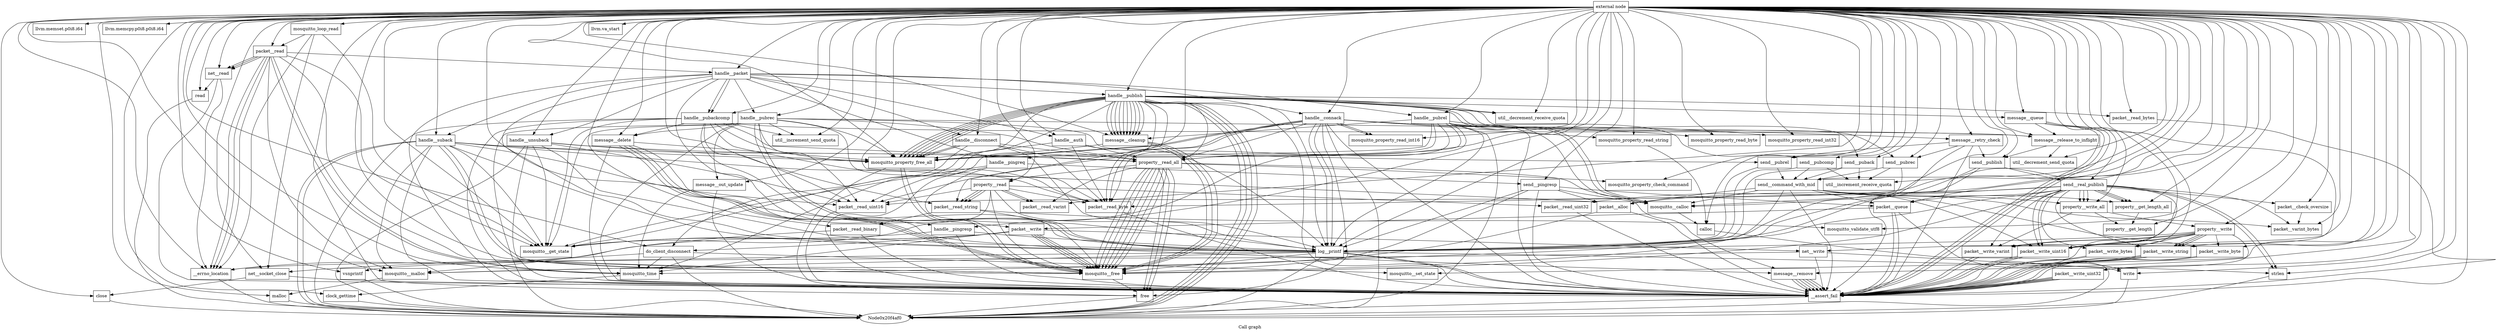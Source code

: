 digraph "Call graph" {
	label="Call graph";

	Node0x2014400 [shape=record,label="{external node}"];
	Node0x2014400 -> Node0x1ee3490;
	Node0x2014400 -> Node0x1ef5330;
	Node0x2014400 -> Node0x1ef5360;
	Node0x2014400 -> Node0x1ef53c0;
	Node0x2014400 -> Node0x1ef53f0;
	Node0x2014400 -> Node0x1fafff0;
	Node0x2014400 -> Node0x1fb0060;
	Node0x2014400 -> Node0x1fb0220;
	Node0x2014400 -> Node0x1fb0450;
	Node0x2014400 -> Node0x1fb04c0;
	Node0x2014400 -> Node0x1fb05a0;
	Node0x2014400 -> Node0x201dc80;
	Node0x2014400 -> Node0x201dcb0;
	Node0x2014400 -> Node0x201de40;
	Node0x2014400 -> Node0x201de70;
	Node0x2014400 -> Node0x20f6160;
	Node0x2014400 -> Node0x1ee5d00;
	Node0x2014400 -> Node0x20f65c0;
	Node0x2014400 -> Node0x20f6710;
	Node0x2014400 -> Node0x1ee7b60;
	Node0x2014400 -> Node0x1ee7b90;
	Node0x2014400 -> Node0x1fb0290;
	Node0x2014400 -> Node0x1ee7ce0;
	Node0x2014400 -> Node0x1ee7c30;
	Node0x2014400 -> Node0x1ee7d80;
	Node0x2014400 -> Node0x1ee7e20;
	Node0x2014400 -> Node0x20f6190;
	Node0x2014400 -> Node0x1ee7af0;
	Node0x2014400 -> Node0x20f6740;
	Node0x2014400 -> Node0x1ee7f60;
	Node0x2014400 -> Node0x20f62b0;
	Node0x2014400 -> Node0x20f6080;
	Node0x2014400 -> Node0x20f66a0;
	Node0x2014400 -> Node0x20f64e0;
	Node0x2014400 -> Node0x20f60f0;
	Node0x2014400 -> Node0x201dbb0;
	Node0x2014400 -> Node0x1ee5d30;
	Node0x2014400 -> Node0x1fb0170;
	Node0x2014400 -> Node0x1ee83a0;
	Node0x2014400 -> Node0x1ee67b0;
	Node0x2014400 -> Node0x1ee6820;
	Node0x2014400 -> Node0x1fb0330;
	Node0x2014400 -> Node0x1ee69c0;
	Node0x2014400 -> Node0x20f6320;
	Node0x2014400 -> Node0x1ee6a60;
	Node0x2014400 -> Node0x1ee6a90;
	Node0x2014400 -> Node0x20f6010;
	Node0x2014400 -> Node0x20f6240;
	Node0x2014400 -> Node0x1ee6bd0;
	Node0x2014400 -> Node0x1f0a5b0;
	Node0x2014400 -> Node0x1f0a6b0;
	Node0x2014400 -> Node0x1f0a820;
	Node0x2014400 -> Node0x1f0a850;
	Node0x2014400 -> Node0x1f0aaa0;
	Node0x2014400 -> Node0x1f0aad0;
	Node0x2014400 -> Node0x1f0ab80;
	Node0x2014400 -> Node0x1f0abb0;
	Node0x2014400 -> Node0x1f0ac70;
	Node0x2014400 -> Node0x1f0ad30;
	Node0x2014400 -> Node0x1ee7df0;
	Node0x2014400 -> Node0x1f0b020;
	Node0x2014400 -> Node0x1fb02c0;
	Node0x2014400 -> Node0x1f0b050;
	Node0x2014400 -> Node0x1fb03e0;
	Node0x2014400 -> Node0x1f0b4e0;
	Node0x2014400 -> Node0x1ee5e40;
	Node0x2014400 -> Node0x1ee5ee0;
	Node0x2014400 -> Node0x1ee5f10;
	Node0x2014400 -> Node0x201da60;
	Node0x2014400 -> Node0x201dad0;
	Node0x2014400 -> Node0x201db40;
	Node0x2014400 -> Node0x1fb04f0;
	Node0x2014400 -> Node0x1f0af70;
	Node0x2014400 -> Node0x201dd20;
	Node0x2014400 -> Node0x20f6400;
	Node0x2014400 -> Node0x1ee6250;
	Node0x2014400 -> Node0x20f65f0;
	Node0x2014400 -> Node0x20f6470;
	Node0x2014400 -> Node0x20f6550;
	Node0x2014400 -> Node0x1ee7ff0;
	Node0x2014400 -> Node0x1f1b240;
	Node0x2014400 -> Node0x1fb0100;
	Node0x2014400 -> Node0x1ee6c40;
	Node0x2014400 -> Node0x201dd90;
	Node0x2014400 -> Node0x1ee6560;
	Node0x2014400 -> Node0x201df70;
	Node0x2014400 -> Node0x20f6390;
	Node0x2014400 -> Node0x1ee8410;
	Node0x2014400 -> Node0x1fb00d0;
	Node0x1ef5330 [shape=record,label="{__errno_location}"];
	Node0x1ef5330 -> Node0x20f4af0;
	Node0x1ee3490 [shape=record,label="{clock_gettime}"];
	Node0x1ee3490 -> Node0x20f4af0;
	Node0x1ef5360 [shape=record,label="{close}"];
	Node0x1ef5360 -> Node0x20f4af0;
	Node0x1ee7b60 [shape=record,label="{handle__unsuback}"];
	Node0x1ee7b60 -> Node0x1fb04c0;
	Node0x1ee7b60 -> Node0x201dd90;
	Node0x1ee7b60 -> Node0x1fb0290;
	Node0x1ee7b60 -> Node0x20f6010;
	Node0x1ee7b60 -> Node0x1fb02c0;
	Node0x1ee7b60 -> Node0x20f4af0;
	Node0x1ee7b60 -> Node0x1fb03e0;
	Node0x1ee7b90 [shape=record,label="{calloc}"];
	Node0x1ee7b90 -> Node0x20f4af0;
	Node0x1fb0290 [shape=record,label="{log__printf}"];
	Node0x1fb0290 -> Node0x1fb04c0;
	Node0x1fb0290 -> Node0x1fb04c0;
	Node0x1fb0290 -> Node0x1ef53f0;
	Node0x1fb0290 -> Node0x20f6740;
	Node0x1fb0290 -> Node0x1ee7c30;
	Node0x1fb0290 -> Node0x20f4af0;
	Node0x1fb0290 -> Node0x1ee7af0;
	Node0x1ee7ce0 [shape=record,label="{llvm.va_start}"];
	Node0x1ee7c30 [shape=record,label="{vsnprintf}"];
	Node0x1ee7c30 -> Node0x20f4af0;
	Node0x1ee7d80 [shape=record,label="{mosquitto_loop_read}"];
	Node0x1ee7d80 -> Node0x1ee7df0;
	Node0x1ee7d80 -> Node0x1ef5330;
	Node0x1ee7d80 -> Node0x1fb0170;
	Node0x1ee7d80 -> Node0x201dd90;
	Node0x1ee7e20 [shape=record,label="{read}"];
	Node0x1ee7e20 -> Node0x20f4af0;
	Node0x20f6190 [shape=record,label="{mosquitto__calloc}"];
	Node0x20f6190 -> Node0x1ee7b90;
	Node0x201dc80 [shape=record,label="{handle__disconnect}"];
	Node0x201dc80 -> Node0x1fb0330;
	Node0x201dc80 -> Node0x1fb02c0;
	Node0x201dc80 -> Node0x1fb03e0;
	Node0x201dc80 -> Node0x1fb0290;
	Node0x201dc80 -> Node0x1fb0060;
	Node0x201dc80 -> Node0x1fb03e0;
	Node0x201dcb0 [shape=record,label="{handle__pingreq}"];
	Node0x201dcb0 -> Node0x1fb04c0;
	Node0x201dcb0 -> Node0x201dd90;
	Node0x201dcb0 -> Node0x1fb0290;
	Node0x201dcb0 -> Node0x201dd20;
	Node0x201de40 [shape=record,label="{handle__pingresp}"];
	Node0x201de40 -> Node0x1fb04c0;
	Node0x201de40 -> Node0x201dd90;
	Node0x201de40 -> Node0x1fb0290;
	Node0x201de70 [shape=record,label="{handle__pubackcomp}"];
	Node0x201de70 -> Node0x1fb04c0;
	Node0x201de70 -> Node0x201dd90;
	Node0x201de70 -> Node0x201df70;
	Node0x201de70 -> Node0x20f6010;
	Node0x201de70 -> Node0x1fb0330;
	Node0x201de70 -> Node0x1fb02c0;
	Node0x201de70 -> Node0x1fb0290;
	Node0x201de70 -> Node0x20f6080;
	Node0x201de70 -> Node0x20f4af0;
	Node0x201de70 -> Node0x1fb03e0;
	Node0x201de70 -> Node0x20f60f0;
	Node0x20f6160 [shape=record,label="{handle__publish}"];
	Node0x20f6160 -> Node0x1fb04c0;
	Node0x20f6160 -> Node0x201dd90;
	Node0x20f6160 -> Node0x20f6190;
	Node0x20f6160 -> Node0x20f6240;
	Node0x20f6160 -> Node0x20f62b0;
	Node0x20f6160 -> Node0x20f62b0;
	Node0x20f6160 -> Node0x20f62b0;
	Node0x20f6160 -> Node0x20f6010;
	Node0x20f6160 -> Node0x20f62b0;
	Node0x20f6160 -> Node0x20f62b0;
	Node0x20f6160 -> Node0x1fb02c0;
	Node0x20f6160 -> Node0x20f6190;
	Node0x20f6160 -> Node0x20f62b0;
	Node0x20f6160 -> Node0x1fb03e0;
	Node0x20f6160 -> Node0x20f6320;
	Node0x20f6160 -> Node0x20f62b0;
	Node0x20f6160 -> Node0x1fb03e0;
	Node0x20f6160 -> Node0x1fb0290;
	Node0x20f6160 -> Node0x1fb0100;
	Node0x20f6160 -> Node0x20f4af0;
	Node0x20f6160 -> Node0x20f4af0;
	Node0x20f6160 -> Node0x20f62b0;
	Node0x20f6160 -> Node0x1fb03e0;
	Node0x20f6160 -> Node0x20f6390;
	Node0x20f6160 -> Node0x20f6400;
	Node0x20f6160 -> Node0x20f4af0;
	Node0x20f6160 -> Node0x20f4af0;
	Node0x20f6160 -> Node0x20f62b0;
	Node0x20f6160 -> Node0x1fb03e0;
	Node0x20f6160 -> Node0x20f6390;
	Node0x20f6160 -> Node0x20f6470;
	Node0x20f6160 -> Node0x20f64e0;
	Node0x20f6160 -> Node0x1fb03e0;
	Node0x20f6160 -> Node0x20f62b0;
	Node0x20f6160 -> Node0x1fb03e0;
	Node0x1ee5d00 [shape=record,label="{handle__pubrec}"];
	Node0x1ee5d00 -> Node0x1fb04c0;
	Node0x1ee5d00 -> Node0x201dd90;
	Node0x1ee5d00 -> Node0x20f6010;
	Node0x1ee5d00 -> Node0x1fb0330;
	Node0x1ee5d00 -> Node0x1fb02c0;
	Node0x1ee5d00 -> Node0x1fb03e0;
	Node0x1ee5d00 -> Node0x1fb0290;
	Node0x1ee5d00 -> Node0x1ee5d30;
	Node0x1ee5d00 -> Node0x20f6080;
	Node0x1ee5d00 -> Node0x20f4af0;
	Node0x1ee5d00 -> Node0x201df70;
	Node0x1ee5d00 -> Node0x20f60f0;
	Node0x1ee5d00 -> Node0x1fb0290;
	Node0x1ee5d00 -> Node0x20f6550;
	Node0x1ee7f60 [shape=record,label="{malloc}"];
	Node0x1ee7f60 -> Node0x20f4af0;
	Node0x20f65c0 [shape=record,label="{handle__pubrel}"];
	Node0x20f65c0 -> Node0x1fb04c0;
	Node0x20f65c0 -> Node0x201dd90;
	Node0x20f65c0 -> Node0x20f6010;
	Node0x20f65c0 -> Node0x1fb0330;
	Node0x20f65c0 -> Node0x1fb02c0;
	Node0x20f65c0 -> Node0x1fb0290;
	Node0x20f65c0 -> Node0x20f65f0;
	Node0x20f65c0 -> Node0x20f66a0;
	Node0x20f65c0 -> Node0x20f4af0;
	Node0x20f65c0 -> Node0x1fb03e0;
	Node0x20f65c0 -> Node0x20f62b0;
	Node0x20f6710 [shape=record,label="{handle__suback}"];
	Node0x20f6710 -> Node0x1fb04c0;
	Node0x20f6710 -> Node0x201dd90;
	Node0x20f6710 -> Node0x1fb0290;
	Node0x20f6710 -> Node0x20f6010;
	Node0x20f6710 -> Node0x1fb02c0;
	Node0x20f6710 -> Node0x20f6740;
	Node0x20f6710 -> Node0x1fb0330;
	Node0x20f6710 -> Node0x1ee7af0;
	Node0x20f6710 -> Node0x20f4af0;
	Node0x20f6710 -> Node0x20f4af0;
	Node0x20f6710 -> Node0x1fb03e0;
	Node0x20f6710 -> Node0x1ee7af0;
	Node0x1ef53c0 [shape=record,label="{llvm.memset.p0i8.i64}"];
	Node0x1ef53f0 [shape=record,label="{strlen}"];
	Node0x1ef53f0 -> Node0x20f4af0;
	Node0x1fafff0 [shape=record,label="{llvm.memcpy.p0i8.p0i8.i64}"];
	Node0x1fb0060 [shape=record,label="{do_client_disconnect}"];
	Node0x1fb0060 -> Node0x1fb00d0;
	Node0x1fb0060 -> Node0x1fb0170;
	Node0x1fb0060 -> Node0x1fb0100;
	Node0x1fb0060 -> Node0x20f4af0;
	Node0x1fb0220 [shape=record,label="{handle__auth}"];
	Node0x1fb0220 -> Node0x1fb0290;
	Node0x1fb0220 -> Node0x1fb0330;
	Node0x1fb0220 -> Node0x1fb02c0;
	Node0x1fb0220 -> Node0x1fb03e0;
	Node0x1fb0450 [shape=record,label="{handle__connack}"];
	Node0x1fb0450 -> Node0x1fb04c0;
	Node0x1fb0450 -> Node0x1fb0330;
	Node0x1fb0450 -> Node0x1fb0330;
	Node0x1fb0450 -> Node0x1fb02c0;
	Node0x1fb0450 -> Node0x1fb0290;
	Node0x1fb0450 -> Node0x1fb04f0;
	Node0x1fb0450 -> Node0x1fb05a0;
	Node0x1fb0450 -> Node0x1fb03e0;
	Node0x1fb0450 -> Node0x201da60;
	Node0x1fb0450 -> Node0x201dad0;
	Node0x1fb0450 -> Node0x201dad0;
	Node0x1fb0450 -> Node0x201db40;
	Node0x1fb0450 -> Node0x1fb0290;
	Node0x1fb0450 -> Node0x20f4af0;
	Node0x1fb0450 -> Node0x1fb03e0;
	Node0x1fb0450 -> Node0x201dbb0;
	Node0x1fb04c0 [shape=record,label="{__assert_fail}"];
	Node0x1fb04c0 -> Node0x20f4af0;
	Node0x1fb05a0 [shape=record,label="{free}"];
	Node0x1fb05a0 -> Node0x20f4af0;
	Node0x1ee7af0 [shape=record,label="{mosquitto__free}"];
	Node0x1ee7af0 -> Node0x1fb05a0;
	Node0x20f6740 [shape=record,label="{mosquitto__malloc}"];
	Node0x20f6740 -> Node0x1ee7f60;
	Node0x20f62b0 [shape=record,label="{message__cleanup}"];
	Node0x20f62b0 -> Node0x1ee7af0;
	Node0x20f62b0 -> Node0x1ee7af0;
	Node0x20f62b0 -> Node0x1fb03e0;
	Node0x20f62b0 -> Node0x1ee7af0;
	Node0x20f6080 [shape=record,label="{message__delete}"];
	Node0x20f6080 -> Node0x1fb04c0;
	Node0x20f6080 -> Node0x20f66a0;
	Node0x20f6080 -> Node0x1ee7af0;
	Node0x20f6080 -> Node0x1ee7af0;
	Node0x20f6080 -> Node0x1fb03e0;
	Node0x20f6080 -> Node0x1ee7af0;
	Node0x20f66a0 [shape=record,label="{message__remove}"];
	Node0x20f66a0 -> Node0x1fb04c0;
	Node0x20f66a0 -> Node0x1fb04c0;
	Node0x20f66a0 -> Node0x1fb04c0;
	Node0x20f66a0 -> Node0x1fb04c0;
	Node0x20f66a0 -> Node0x1fb04c0;
	Node0x20f66a0 -> Node0x1fb04c0;
	Node0x20f64e0 [shape=record,label="{message__queue}"];
	Node0x20f64e0 -> Node0x1fb04c0;
	Node0x20f64e0 -> Node0x1fb04c0;
	Node0x20f64e0 -> Node0x1fb04c0;
	Node0x20f64e0 -> Node0x20f60f0;
	Node0x20f60f0 [shape=record,label="{message__release_to_inflight}"];
	Node0x20f60f0 -> Node0x1ee7ff0;
	Node0x20f60f0 -> Node0x1ee8410;
	Node0x201dbb0 [shape=record,label="{message__retry_check}"];
	Node0x201dbb0 -> Node0x1fb0100;
	Node0x201dbb0 -> Node0x1fb04c0;
	Node0x201dbb0 -> Node0x1ee7ff0;
	Node0x201dbb0 -> Node0x20f6470;
	Node0x201dbb0 -> Node0x20f6550;
	Node0x1ee5d30 [shape=record,label="{message__out_update}"];
	Node0x1ee5d30 -> Node0x1fb04c0;
	Node0x1ee5d30 -> Node0x1fb0100;
	Node0x1fb0170 [shape=record,label="{net__socket_close}"];
	Node0x1fb0170 -> Node0x1fb04c0;
	Node0x1fb0170 -> Node0x1ef5360;
	Node0x1ee83a0 [shape=record,label="{net__read}"];
	Node0x1ee83a0 -> Node0x1fb04c0;
	Node0x1ee83a0 -> Node0x1ef5330;
	Node0x1ee83a0 -> Node0x1ee7e20;
	Node0x1ee67b0 [shape=record,label="{net__write}"];
	Node0x1ee67b0 -> Node0x1fb04c0;
	Node0x1ee67b0 -> Node0x1ef5330;
	Node0x1ee67b0 -> Node0x1ee6820;
	Node0x1ee6820 [shape=record,label="{write}"];
	Node0x1ee6820 -> Node0x20f4af0;
	Node0x1fb0330 [shape=record,label="{packet__read_byte}"];
	Node0x1fb0330 -> Node0x1fb04c0;
	Node0x1ee69c0 [shape=record,label="{packet__write_byte}"];
	Node0x1ee69c0 -> Node0x1fb04c0;
	Node0x1ee69c0 -> Node0x1fb04c0;
	Node0x20f6320 [shape=record,label="{packet__read_bytes}"];
	Node0x20f6320 -> Node0x1fb04c0;
	Node0x1ee6a60 [shape=record,label="{packet__write_bytes}"];
	Node0x1ee6a60 -> Node0x1fb04c0;
	Node0x1ee6a60 -> Node0x1fb04c0;
	Node0x1ee6a90 [shape=record,label="{packet__read_binary}"];
	Node0x1ee6a90 -> Node0x1fb04c0;
	Node0x1ee6a90 -> Node0x20f6740;
	Node0x20f6010 [shape=record,label="{packet__read_uint16}"];
	Node0x20f6010 -> Node0x1fb04c0;
	Node0x20f6240 [shape=record,label="{packet__read_string}"];
	Node0x20f6240 -> Node0x1ee6a90;
	Node0x20f6240 -> Node0x1ee6c40;
	Node0x20f6240 -> Node0x1ee7af0;
	Node0x1ee6bd0 [shape=record,label="{packet__write_string}"];
	Node0x1ee6bd0 -> Node0x1fb04c0;
	Node0x1ee6bd0 -> Node0x1fb04c0;
	Node0x1ee6bd0 -> Node0x1fb04c0;
	Node0x1ee6bd0 -> Node0x1fb04c0;
	Node0x1f0a5b0 [shape=record,label="{packet__write_uint16}"];
	Node0x1f0a5b0 -> Node0x1fb04c0;
	Node0x1f0a5b0 -> Node0x1fb04c0;
	Node0x1f0a5b0 -> Node0x1fb04c0;
	Node0x1f0a6b0 [shape=record,label="{packet__read_uint32}"];
	Node0x1f0a6b0 -> Node0x1fb04c0;
	Node0x1f0a820 [shape=record,label="{packet__write_uint32}"];
	Node0x1f0a820 -> Node0x1fb04c0;
	Node0x1f0a820 -> Node0x1fb04c0;
	Node0x1f0a820 -> Node0x1fb04c0;
	Node0x1f0a820 -> Node0x1fb04c0;
	Node0x1f0a820 -> Node0x1fb04c0;
	Node0x1f0a850 [shape=record,label="{packet__read_varint}"];
	Node0x1f0aaa0 [shape=record,label="{packet__write_varint}"];
	Node0x1f0aaa0 -> Node0x1fb04c0;
	Node0x1f0aaa0 -> Node0x1fb04c0;
	Node0x1f0aad0 [shape=record,label="{packet__varint_bytes}"];
	Node0x1f0ab80 [shape=record,label="{packet__alloc}"];
	Node0x1f0ab80 -> Node0x1fb04c0;
	Node0x1f0ab80 -> Node0x20f6740;
	Node0x1f0abb0 [shape=record,label="{packet__queue}"];
	Node0x1f0abb0 -> Node0x1fb04c0;
	Node0x1f0abb0 -> Node0x1fb04c0;
	Node0x1f0abb0 -> Node0x1ee6820;
	Node0x1f0abb0 -> Node0x1f0ac70;
	Node0x1f0ac70 [shape=record,label="{packet__write}"];
	Node0x1f0ac70 -> Node0x201dd90;
	Node0x1f0ac70 -> Node0x1ee67b0;
	Node0x1f0ac70 -> Node0x1ef5330;
	Node0x1f0ac70 -> Node0x1fb0060;
	Node0x1f0ac70 -> Node0x1ee7af0;
	Node0x1f0ac70 -> Node0x1ee7af0;
	Node0x1f0ac70 -> Node0x1ee7af0;
	Node0x1f0ac70 -> Node0x1ee7af0;
	Node0x1f0ac70 -> Node0x1fb0100;
	Node0x1f0ad30 [shape=record,label="{packet__check_oversize}"];
	Node0x1f0ad30 -> Node0x1f0aad0;
	Node0x1ee7df0 [shape=record,label="{packet__read}"];
	Node0x1ee7df0 -> Node0x201dd90;
	Node0x1ee7df0 -> Node0x1ee83a0;
	Node0x1ee7df0 -> Node0x1ef5330;
	Node0x1ee7df0 -> Node0x1ee83a0;
	Node0x1ee7df0 -> Node0x1ef5330;
	Node0x1ee7df0 -> Node0x20f6740;
	Node0x1ee7df0 -> Node0x1ee83a0;
	Node0x1ee7df0 -> Node0x1ef5330;
	Node0x1ee7df0 -> Node0x1fb0100;
	Node0x1ee7df0 -> Node0x1f0af70;
	Node0x1ee7df0 -> Node0x1ee7af0;
	Node0x1ee7df0 -> Node0x1fb0100;
	Node0x1f0b020 [shape=record,label="{property__read}"];
	Node0x1f0b020 -> Node0x1f0a850;
	Node0x1f0b020 -> Node0x1fb0330;
	Node0x1f0b020 -> Node0x20f6010;
	Node0x1f0b020 -> Node0x1f0a6b0;
	Node0x1f0b020 -> Node0x1f0a850;
	Node0x1f0b020 -> Node0x20f6240;
	Node0x1f0b020 -> Node0x1ee6a90;
	Node0x1f0b020 -> Node0x20f6240;
	Node0x1f0b020 -> Node0x20f6240;
	Node0x1f0b020 -> Node0x1ee7af0;
	Node0x1f0b020 -> Node0x1fb0290;
	Node0x1fb02c0 [shape=record,label="{property__read_all}"];
	Node0x1fb02c0 -> Node0x1f0a850;
	Node0x1fb02c0 -> Node0x20f6190;
	Node0x1fb02c0 -> Node0x1ee7af0;
	Node0x1fb02c0 -> Node0x1ee7af0;
	Node0x1fb02c0 -> Node0x1fb05a0;
	Node0x1fb02c0 -> Node0x1f0b020;
	Node0x1fb02c0 -> Node0x1ee7af0;
	Node0x1fb02c0 -> Node0x1ee7af0;
	Node0x1fb02c0 -> Node0x1ee7af0;
	Node0x1fb02c0 -> Node0x1fb05a0;
	Node0x1fb02c0 -> Node0x1f0b050;
	Node0x1fb02c0 -> Node0x1ee7af0;
	Node0x1fb02c0 -> Node0x1ee7af0;
	Node0x1fb02c0 -> Node0x1fb05a0;
	Node0x1f0b050 [shape=record,label="{mosquitto_property_check_command}"];
	Node0x1fb03e0 [shape=record,label="{mosquitto_property_free_all}"];
	Node0x1fb03e0 -> Node0x1ee7af0;
	Node0x1fb03e0 -> Node0x1ee7af0;
	Node0x1fb03e0 -> Node0x1fb05a0;
	Node0x1f0b4e0 [shape=record,label="{property__get_length}"];
	Node0x1ee5e40 [shape=record,label="{property__get_length_all}"];
	Node0x1ee5e40 -> Node0x1f0b4e0;
	Node0x1ee5ee0 [shape=record,label="{property__write}"];
	Node0x1ee5ee0 -> Node0x1f0aaa0;
	Node0x1ee5ee0 -> Node0x1ee69c0;
	Node0x1ee5ee0 -> Node0x1f0a5b0;
	Node0x1ee5ee0 -> Node0x1f0a820;
	Node0x1ee5ee0 -> Node0x1f0aaa0;
	Node0x1ee5ee0 -> Node0x1ee6bd0;
	Node0x1ee5ee0 -> Node0x1f0a5b0;
	Node0x1ee5ee0 -> Node0x1ee6a60;
	Node0x1ee5ee0 -> Node0x1ee6bd0;
	Node0x1ee5ee0 -> Node0x1ee6bd0;
	Node0x1ee5ee0 -> Node0x1fb0290;
	Node0x1ee5f10 [shape=record,label="{property__write_all}"];
	Node0x1ee5f10 -> Node0x1f0b4e0;
	Node0x1ee5f10 -> Node0x1f0aaa0;
	Node0x1ee5f10 -> Node0x1ee5ee0;
	Node0x201da60 [shape=record,label="{mosquitto_property_read_byte}"];
	Node0x201dad0 [shape=record,label="{mosquitto_property_read_int16}"];
	Node0x201db40 [shape=record,label="{mosquitto_property_read_int32}"];
	Node0x1fb04f0 [shape=record,label="{mosquitto_property_read_string}"];
	Node0x1fb04f0 -> Node0x1ee7b90;
	Node0x1f0af70 [shape=record,label="{handle__packet}"];
	Node0x1f0af70 -> Node0x1fb04c0;
	Node0x1f0af70 -> Node0x201dcb0;
	Node0x1f0af70 -> Node0x201de40;
	Node0x1f0af70 -> Node0x201de70;
	Node0x1f0af70 -> Node0x201de70;
	Node0x1f0af70 -> Node0x20f6160;
	Node0x1f0af70 -> Node0x1ee5d00;
	Node0x1f0af70 -> Node0x20f65c0;
	Node0x1f0af70 -> Node0x1fb0450;
	Node0x1f0af70 -> Node0x20f6710;
	Node0x1f0af70 -> Node0x1ee7b60;
	Node0x1f0af70 -> Node0x201dc80;
	Node0x1f0af70 -> Node0x1fb0220;
	Node0x1f0af70 -> Node0x1fb0290;
	Node0x201dd20 [shape=record,label="{send__pingresp}"];
	Node0x201dd20 -> Node0x1fb0290;
	Node0x201dd20 -> Node0x1fb04c0;
	Node0x201dd20 -> Node0x20f6190;
	Node0x201dd20 -> Node0x1f0ab80;
	Node0x201dd20 -> Node0x1ee7af0;
	Node0x201dd20 -> Node0x1f0abb0;
	Node0x20f6400 [shape=record,label="{send__puback}"];
	Node0x20f6400 -> Node0x1fb0290;
	Node0x20f6400 -> Node0x1ee6560;
	Node0x20f6400 -> Node0x1ee6250;
	Node0x1ee6250 [shape=record,label="{send__command_with_mid}"];
	Node0x1ee6250 -> Node0x1fb04c0;
	Node0x1ee6250 -> Node0x20f6190;
	Node0x1ee6250 -> Node0x1ee5e40;
	Node0x1ee6250 -> Node0x1f0aad0;
	Node0x1ee6250 -> Node0x1f0ab80;
	Node0x1ee6250 -> Node0x1ee7af0;
	Node0x1ee6250 -> Node0x1f0a5b0;
	Node0x1ee6250 -> Node0x1ee69c0;
	Node0x1ee6250 -> Node0x1ee5f10;
	Node0x1ee6250 -> Node0x1f0abb0;
	Node0x20f65f0 [shape=record,label="{send__pubcomp}"];
	Node0x20f65f0 -> Node0x1fb0290;
	Node0x20f65f0 -> Node0x1ee6560;
	Node0x20f65f0 -> Node0x1ee6250;
	Node0x20f6470 [shape=record,label="{send__pubrec}"];
	Node0x20f6470 -> Node0x1fb0290;
	Node0x20f6470 -> Node0x1ee6560;
	Node0x20f6470 -> Node0x1ee6250;
	Node0x20f6550 [shape=record,label="{send__pubrel}"];
	Node0x20f6550 -> Node0x1fb0290;
	Node0x20f6550 -> Node0x1ee6250;
	Node0x1ee7ff0 [shape=record,label="{send__publish}"];
	Node0x1ee7ff0 -> Node0x1fb04c0;
	Node0x1ee7ff0 -> Node0x1fb0290;
	Node0x1ee7ff0 -> Node0x1f1b240;
	Node0x1f1b240 [shape=record,label="{send__real_publish}"];
	Node0x1f1b240 -> Node0x1fb04c0;
	Node0x1f1b240 -> Node0x1ef53f0;
	Node0x1f1b240 -> Node0x1ee5e40;
	Node0x1f1b240 -> Node0x1ee5e40;
	Node0x1f1b240 -> Node0x1ee5e40;
	Node0x1f1b240 -> Node0x1f0aad0;
	Node0x1f1b240 -> Node0x1f0ad30;
	Node0x1f1b240 -> Node0x1fb0290;
	Node0x1f1b240 -> Node0x20f6190;
	Node0x1f1b240 -> Node0x1f0ab80;
	Node0x1f1b240 -> Node0x1ee7af0;
	Node0x1f1b240 -> Node0x1ef53f0;
	Node0x1f1b240 -> Node0x1ee6bd0;
	Node0x1f1b240 -> Node0x1f0a5b0;
	Node0x1f1b240 -> Node0x1f0a5b0;
	Node0x1f1b240 -> Node0x1f0aaa0;
	Node0x1f1b240 -> Node0x1ee5f10;
	Node0x1f1b240 -> Node0x1ee5f10;
	Node0x1f1b240 -> Node0x1ee5f10;
	Node0x1f1b240 -> Node0x1ee6a60;
	Node0x1f1b240 -> Node0x1f0abb0;
	Node0x1fb0100 [shape=record,label="{mosquitto_time}"];
	Node0x1fb0100 -> Node0x1ee3490;
	Node0x1ee6c40 [shape=record,label="{mosquitto_validate_utf8}"];
	Node0x201dd90 [shape=record,label="{mosquitto__get_state}"];
	Node0x1ee6560 [shape=record,label="{util__increment_receive_quota}"];
	Node0x201df70 [shape=record,label="{util__increment_send_quota}"];
	Node0x20f6390 [shape=record,label="{util__decrement_receive_quota}"];
	Node0x1ee8410 [shape=record,label="{util__decrement_send_quota}"];
	Node0x1fb00d0 [shape=record,label="{mosquitto__set_state}"];
}
